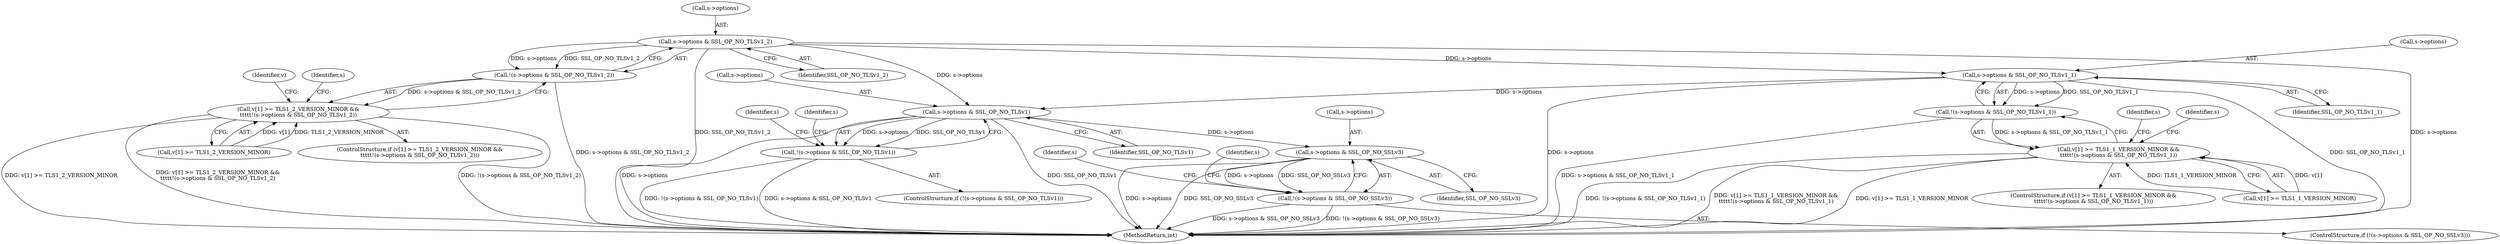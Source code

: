 digraph "0_openssl_392fa7a952e97d82eac6958c81ed1e256e6b8ca5@pointer" {
"1000525" [label="(Call,s->options & SSL_OP_NO_TLSv1_2)"];
"1000524" [label="(Call,!(s->options & SSL_OP_NO_TLSv1_2))"];
"1000518" [label="(Call,v[1] >= TLS1_2_VERSION_MINOR &&\n\t\t\t\t\t!(s->options & SSL_OP_NO_TLSv1_2))"];
"1000548" [label="(Call,s->options & SSL_OP_NO_TLSv1_1)"];
"1000547" [label="(Call,!(s->options & SSL_OP_NO_TLSv1_1))"];
"1000541" [label="(Call,v[1] >= TLS1_1_VERSION_MINOR &&\n\t\t\t\t\t!(s->options & SSL_OP_NO_TLSv1_1))"];
"1000565" [label="(Call,s->options & SSL_OP_NO_TLSv1)"];
"1000564" [label="(Call,!(s->options & SSL_OP_NO_TLSv1))"];
"1000582" [label="(Call,s->options & SSL_OP_NO_SSLv3)"];
"1000581" [label="(Call,!(s->options & SSL_OP_NO_SSLv3))"];
"1000552" [label="(Identifier,SSL_OP_NO_TLSv1_1)"];
"1000569" [label="(Identifier,SSL_OP_NO_TLSv1)"];
"1000586" [label="(Identifier,SSL_OP_NO_SSLv3)"];
"1000573" [label="(Identifier,s)"];
"1000540" [label="(ControlStructure,if (v[1] >= TLS1_1_VERSION_MINOR &&\n\t\t\t\t\t!(s->options & SSL_OP_NO_TLSv1_1)))"];
"1000563" [label="(ControlStructure,if (!(s->options & SSL_OP_NO_TLSv1)))"];
"1000524" [label="(Call,!(s->options & SSL_OP_NO_TLSv1_2))"];
"1001273" [label="(MethodReturn,int)"];
"1000525" [label="(Call,s->options & SSL_OP_NO_TLSv1_2)"];
"1000549" [label="(Call,s->options)"];
"1000565" [label="(Call,s->options & SSL_OP_NO_TLSv1)"];
"1000566" [label="(Call,s->options)"];
"1000583" [label="(Call,s->options)"];
"1000691" [label="(Identifier,s)"];
"1000541" [label="(Call,v[1] >= TLS1_1_VERSION_MINOR &&\n\t\t\t\t\t!(s->options & SSL_OP_NO_TLSv1_1))"];
"1000533" [label="(Identifier,s)"];
"1000517" [label="(ControlStructure,if (v[1] >= TLS1_2_VERSION_MINOR &&\n\t\t\t\t\t!(s->options & SSL_OP_NO_TLSv1_2)))"];
"1000547" [label="(Call,!(s->options & SSL_OP_NO_TLSv1_1))"];
"1000580" [label="(ControlStructure,if (!(s->options & SSL_OP_NO_SSLv3)))"];
"1000582" [label="(Call,s->options & SSL_OP_NO_SSLv3)"];
"1000590" [label="(Identifier,s)"];
"1000567" [label="(Identifier,s)"];
"1000526" [label="(Call,s->options)"];
"1000544" [label="(Identifier,v)"];
"1000542" [label="(Call,v[1] >= TLS1_1_VERSION_MINOR)"];
"1000518" [label="(Call,v[1] >= TLS1_2_VERSION_MINOR &&\n\t\t\t\t\t!(s->options & SSL_OP_NO_TLSv1_2))"];
"1000556" [label="(Identifier,s)"];
"1000581" [label="(Call,!(s->options & SSL_OP_NO_SSLv3))"];
"1000519" [label="(Call,v[1] >= TLS1_2_VERSION_MINOR)"];
"1000564" [label="(Call,!(s->options & SSL_OP_NO_TLSv1))"];
"1000529" [label="(Identifier,SSL_OP_NO_TLSv1_2)"];
"1000548" [label="(Call,s->options & SSL_OP_NO_TLSv1_1)"];
"1000584" [label="(Identifier,s)"];
"1000525" -> "1000524"  [label="AST: "];
"1000525" -> "1000529"  [label="CFG: "];
"1000526" -> "1000525"  [label="AST: "];
"1000529" -> "1000525"  [label="AST: "];
"1000524" -> "1000525"  [label="CFG: "];
"1000525" -> "1001273"  [label="DDG: s->options"];
"1000525" -> "1001273"  [label="DDG: SSL_OP_NO_TLSv1_2"];
"1000525" -> "1000524"  [label="DDG: s->options"];
"1000525" -> "1000524"  [label="DDG: SSL_OP_NO_TLSv1_2"];
"1000525" -> "1000548"  [label="DDG: s->options"];
"1000525" -> "1000565"  [label="DDG: s->options"];
"1000524" -> "1000518"  [label="AST: "];
"1000518" -> "1000524"  [label="CFG: "];
"1000524" -> "1001273"  [label="DDG: s->options & SSL_OP_NO_TLSv1_2"];
"1000524" -> "1000518"  [label="DDG: s->options & SSL_OP_NO_TLSv1_2"];
"1000518" -> "1000517"  [label="AST: "];
"1000518" -> "1000519"  [label="CFG: "];
"1000519" -> "1000518"  [label="AST: "];
"1000533" -> "1000518"  [label="CFG: "];
"1000544" -> "1000518"  [label="CFG: "];
"1000518" -> "1001273"  [label="DDG: !(s->options & SSL_OP_NO_TLSv1_2)"];
"1000518" -> "1001273"  [label="DDG: v[1] >= TLS1_2_VERSION_MINOR"];
"1000518" -> "1001273"  [label="DDG: v[1] >= TLS1_2_VERSION_MINOR &&\n\t\t\t\t\t!(s->options & SSL_OP_NO_TLSv1_2)"];
"1000519" -> "1000518"  [label="DDG: v[1]"];
"1000519" -> "1000518"  [label="DDG: TLS1_2_VERSION_MINOR"];
"1000548" -> "1000547"  [label="AST: "];
"1000548" -> "1000552"  [label="CFG: "];
"1000549" -> "1000548"  [label="AST: "];
"1000552" -> "1000548"  [label="AST: "];
"1000547" -> "1000548"  [label="CFG: "];
"1000548" -> "1001273"  [label="DDG: SSL_OP_NO_TLSv1_1"];
"1000548" -> "1001273"  [label="DDG: s->options"];
"1000548" -> "1000547"  [label="DDG: s->options"];
"1000548" -> "1000547"  [label="DDG: SSL_OP_NO_TLSv1_1"];
"1000548" -> "1000565"  [label="DDG: s->options"];
"1000547" -> "1000541"  [label="AST: "];
"1000541" -> "1000547"  [label="CFG: "];
"1000547" -> "1001273"  [label="DDG: s->options & SSL_OP_NO_TLSv1_1"];
"1000547" -> "1000541"  [label="DDG: s->options & SSL_OP_NO_TLSv1_1"];
"1000541" -> "1000540"  [label="AST: "];
"1000541" -> "1000542"  [label="CFG: "];
"1000542" -> "1000541"  [label="AST: "];
"1000556" -> "1000541"  [label="CFG: "];
"1000567" -> "1000541"  [label="CFG: "];
"1000541" -> "1001273"  [label="DDG: v[1] >= TLS1_1_VERSION_MINOR"];
"1000541" -> "1001273"  [label="DDG: !(s->options & SSL_OP_NO_TLSv1_1)"];
"1000541" -> "1001273"  [label="DDG: v[1] >= TLS1_1_VERSION_MINOR &&\n\t\t\t\t\t!(s->options & SSL_OP_NO_TLSv1_1)"];
"1000542" -> "1000541"  [label="DDG: v[1]"];
"1000542" -> "1000541"  [label="DDG: TLS1_1_VERSION_MINOR"];
"1000565" -> "1000564"  [label="AST: "];
"1000565" -> "1000569"  [label="CFG: "];
"1000566" -> "1000565"  [label="AST: "];
"1000569" -> "1000565"  [label="AST: "];
"1000564" -> "1000565"  [label="CFG: "];
"1000565" -> "1001273"  [label="DDG: SSL_OP_NO_TLSv1"];
"1000565" -> "1001273"  [label="DDG: s->options"];
"1000565" -> "1000564"  [label="DDG: s->options"];
"1000565" -> "1000564"  [label="DDG: SSL_OP_NO_TLSv1"];
"1000565" -> "1000582"  [label="DDG: s->options"];
"1000564" -> "1000563"  [label="AST: "];
"1000573" -> "1000564"  [label="CFG: "];
"1000584" -> "1000564"  [label="CFG: "];
"1000564" -> "1001273"  [label="DDG: s->options & SSL_OP_NO_TLSv1"];
"1000564" -> "1001273"  [label="DDG: !(s->options & SSL_OP_NO_TLSv1)"];
"1000582" -> "1000581"  [label="AST: "];
"1000582" -> "1000586"  [label="CFG: "];
"1000583" -> "1000582"  [label="AST: "];
"1000586" -> "1000582"  [label="AST: "];
"1000581" -> "1000582"  [label="CFG: "];
"1000582" -> "1001273"  [label="DDG: s->options"];
"1000582" -> "1001273"  [label="DDG: SSL_OP_NO_SSLv3"];
"1000582" -> "1000581"  [label="DDG: s->options"];
"1000582" -> "1000581"  [label="DDG: SSL_OP_NO_SSLv3"];
"1000581" -> "1000580"  [label="AST: "];
"1000590" -> "1000581"  [label="CFG: "];
"1000691" -> "1000581"  [label="CFG: "];
"1000581" -> "1001273"  [label="DDG: s->options & SSL_OP_NO_SSLv3"];
"1000581" -> "1001273"  [label="DDG: !(s->options & SSL_OP_NO_SSLv3)"];
}
